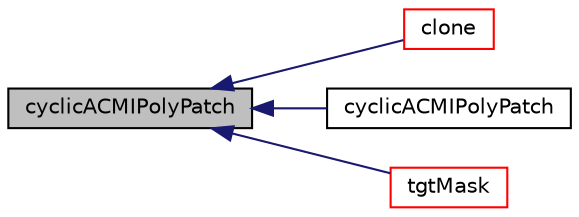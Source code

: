 digraph "cyclicACMIPolyPatch"
{
  bgcolor="transparent";
  edge [fontname="Helvetica",fontsize="10",labelfontname="Helvetica",labelfontsize="10"];
  node [fontname="Helvetica",fontsize="10",shape=record];
  rankdir="LR";
  Node1 [label="cyclicACMIPolyPatch",height=0.2,width=0.4,color="black", fillcolor="grey75", style="filled", fontcolor="black"];
  Node1 -> Node2 [dir="back",color="midnightblue",fontsize="10",style="solid",fontname="Helvetica"];
  Node2 [label="clone",height=0.2,width=0.4,color="red",URL="$a00472.html#a0ec96bcd20c10690da699ba110602064",tooltip="Construct and return a clone, resetting the boundary mesh. "];
  Node1 -> Node3 [dir="back",color="midnightblue",fontsize="10",style="solid",fontname="Helvetica"];
  Node3 [label="cyclicACMIPolyPatch",height=0.2,width=0.4,color="black",URL="$a00472.html#a9a64eb6107a670c2ab52e3ae1c9ff733",tooltip="Construct from dictionary. "];
  Node1 -> Node4 [dir="back",color="midnightblue",fontsize="10",style="solid",fontname="Helvetica"];
  Node4 [label="tgtMask",height=0.2,width=0.4,color="red",URL="$a00472.html#af7096570f88f956fad34f1fc6fd5b7f5",tooltip="Return the mask/weighting for the target patch. "];
}
